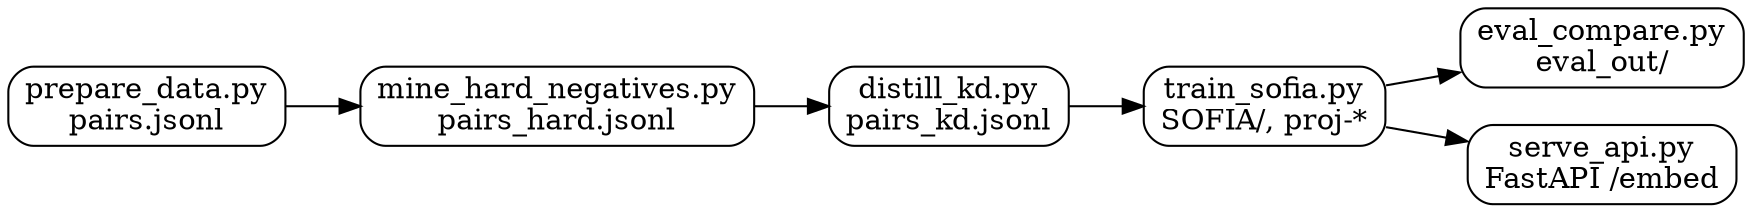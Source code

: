 digraph SOFIA {
  rankdir=LR;
  node [shape=box, style=rounded];
  A[label="prepare_data.py
pairs.jsonl"];
  B[label="mine_hard_negatives.py
pairs_hard.jsonl"];
  C[label="distill_kd.py
pairs_kd.jsonl"];
  D[label="train_sofia.py
SOFIA/, proj-*"];
  E[label="eval_compare.py
eval_out/"];
  F[label="serve_api.py
FastAPI /embed"];

  A -> B -> C -> D -> E;
  D -> F;
}
